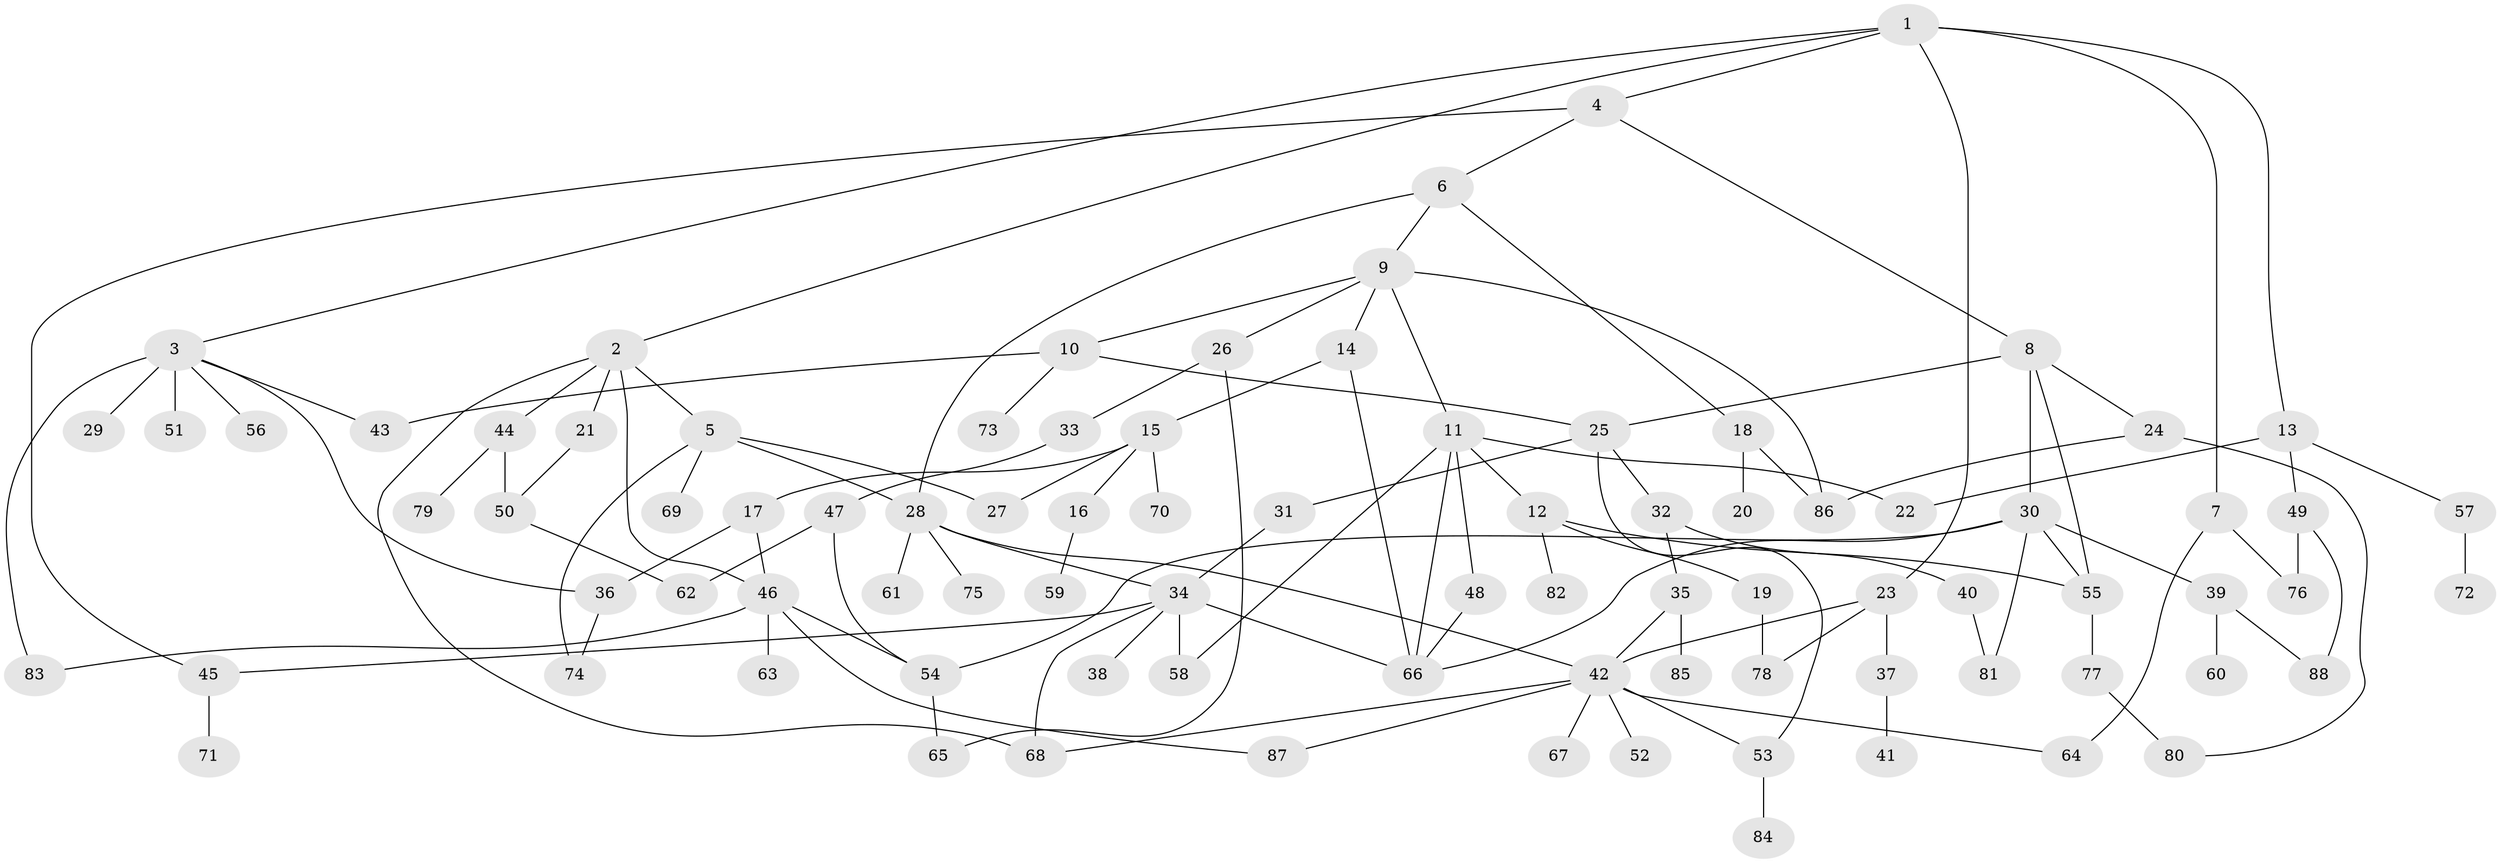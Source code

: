 // coarse degree distribution, {6: 0.1111111111111111, 2: 0.19444444444444445, 8: 0.05555555555555555, 4: 0.19444444444444445, 5: 0.1111111111111111, 3: 0.16666666666666666, 1: 0.1388888888888889, 7: 0.027777777777777776}
// Generated by graph-tools (version 1.1) at 2025/36/03/04/25 23:36:14]
// undirected, 88 vertices, 124 edges
graph export_dot {
  node [color=gray90,style=filled];
  1;
  2;
  3;
  4;
  5;
  6;
  7;
  8;
  9;
  10;
  11;
  12;
  13;
  14;
  15;
  16;
  17;
  18;
  19;
  20;
  21;
  22;
  23;
  24;
  25;
  26;
  27;
  28;
  29;
  30;
  31;
  32;
  33;
  34;
  35;
  36;
  37;
  38;
  39;
  40;
  41;
  42;
  43;
  44;
  45;
  46;
  47;
  48;
  49;
  50;
  51;
  52;
  53;
  54;
  55;
  56;
  57;
  58;
  59;
  60;
  61;
  62;
  63;
  64;
  65;
  66;
  67;
  68;
  69;
  70;
  71;
  72;
  73;
  74;
  75;
  76;
  77;
  78;
  79;
  80;
  81;
  82;
  83;
  84;
  85;
  86;
  87;
  88;
  1 -- 2;
  1 -- 3;
  1 -- 4;
  1 -- 7;
  1 -- 13;
  1 -- 23;
  2 -- 5;
  2 -- 21;
  2 -- 44;
  2 -- 46;
  2 -- 68;
  3 -- 29;
  3 -- 43;
  3 -- 51;
  3 -- 56;
  3 -- 83;
  3 -- 36;
  4 -- 6;
  4 -- 8;
  4 -- 45;
  5 -- 28;
  5 -- 69;
  5 -- 74;
  5 -- 27;
  6 -- 9;
  6 -- 18;
  6 -- 28;
  7 -- 76;
  7 -- 64;
  8 -- 24;
  8 -- 30;
  8 -- 25;
  8 -- 55;
  9 -- 10;
  9 -- 11;
  9 -- 14;
  9 -- 26;
  9 -- 86;
  10 -- 25;
  10 -- 73;
  10 -- 43;
  11 -- 12;
  11 -- 48;
  11 -- 22;
  11 -- 66;
  11 -- 58;
  12 -- 19;
  12 -- 55;
  12 -- 82;
  13 -- 22;
  13 -- 49;
  13 -- 57;
  14 -- 15;
  14 -- 66;
  15 -- 16;
  15 -- 17;
  15 -- 27;
  15 -- 70;
  16 -- 59;
  17 -- 36;
  17 -- 46;
  18 -- 20;
  18 -- 86;
  19 -- 78;
  21 -- 50;
  23 -- 37;
  23 -- 42;
  23 -- 78;
  24 -- 80;
  24 -- 86;
  25 -- 31;
  25 -- 32;
  25 -- 53;
  26 -- 33;
  26 -- 65;
  28 -- 61;
  28 -- 75;
  28 -- 34;
  28 -- 42;
  30 -- 39;
  30 -- 54;
  30 -- 81;
  30 -- 66;
  30 -- 55;
  31 -- 34;
  32 -- 35;
  32 -- 40;
  33 -- 47;
  34 -- 38;
  34 -- 58;
  34 -- 68;
  34 -- 66;
  34 -- 45;
  35 -- 42;
  35 -- 85;
  36 -- 74;
  37 -- 41;
  39 -- 60;
  39 -- 88;
  40 -- 81;
  42 -- 52;
  42 -- 64;
  42 -- 67;
  42 -- 68;
  42 -- 87;
  42 -- 53;
  44 -- 50;
  44 -- 79;
  45 -- 71;
  46 -- 63;
  46 -- 83;
  46 -- 87;
  46 -- 54;
  47 -- 54;
  47 -- 62;
  48 -- 66;
  49 -- 88;
  49 -- 76;
  50 -- 62;
  53 -- 84;
  54 -- 65;
  55 -- 77;
  57 -- 72;
  77 -- 80;
}
